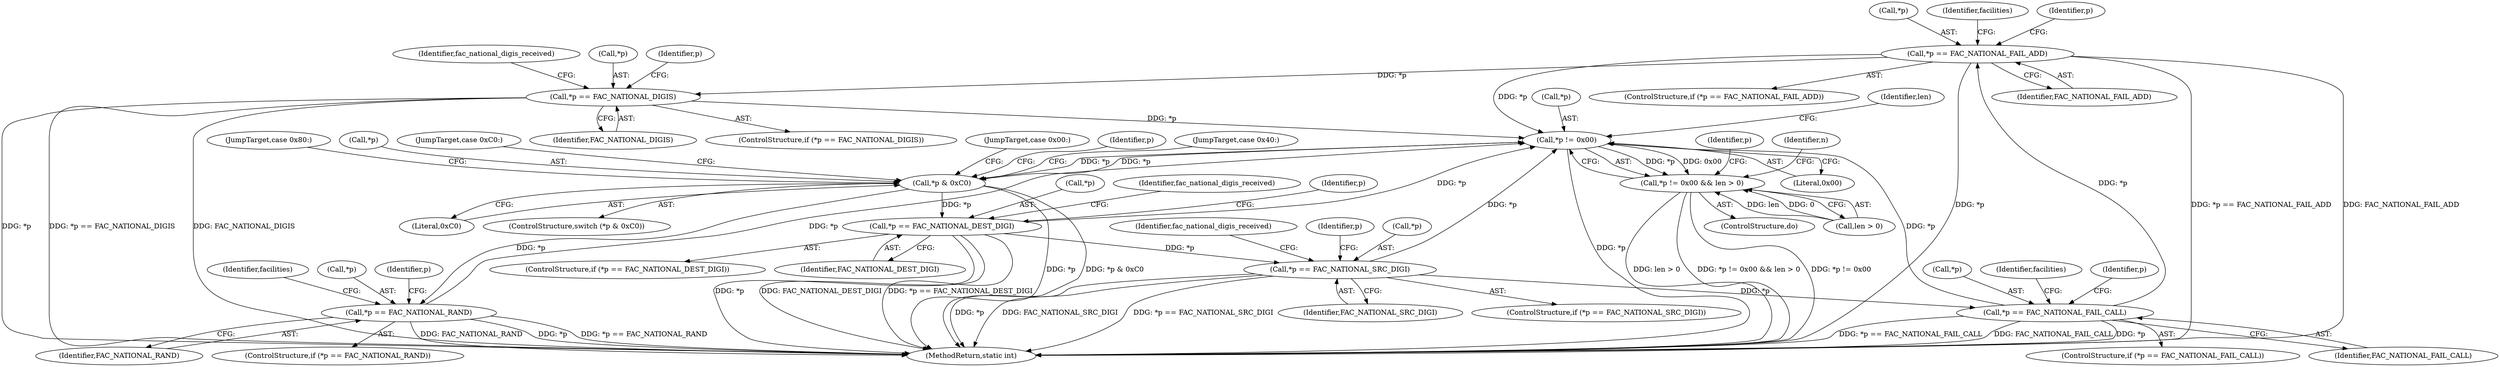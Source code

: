 digraph "0_linux_be20250c13f88375345ad99950190685eda51eb8_1@pointer" {
"1000258" [label="(Call,*p == FAC_NATIONAL_FAIL_ADD)"];
"1000242" [label="(Call,*p == FAC_NATIONAL_FAIL_CALL)"];
"1000215" [label="(Call,*p == FAC_NATIONAL_SRC_DIGI)"];
"1000188" [label="(Call,*p == FAC_NATIONAL_DEST_DIGI)"];
"1000119" [label="(Call,*p & 0xC0)"];
"1000381" [label="(Call,*p != 0x00)"];
"1000258" [label="(Call,*p == FAC_NATIONAL_FAIL_ADD)"];
"1000274" [label="(Call,*p == FAC_NATIONAL_DIGIS)"];
"1000137" [label="(Call,*p == FAC_NATIONAL_RAND)"];
"1000380" [label="(Call,*p != 0x00 && len > 0)"];
"1000188" [label="(Call,*p == FAC_NATIONAL_DEST_DIGI)"];
"1000187" [label="(ControlStructure,if (*p == FAC_NATIONAL_DEST_DIGI))"];
"1000222" [label="(Identifier,fac_national_digis_received)"];
"1000121" [label="(Identifier,p)"];
"1000280" [label="(Identifier,fac_national_digis_received)"];
"1000137" [label="(Call,*p == FAC_NATIONAL_RAND)"];
"1000259" [label="(Call,*p)"];
"1000181" [label="(JumpTarget,case 0xC0:)"];
"1000124" [label="(JumpTarget,case 0x00:)"];
"1000242" [label="(Call,*p == FAC_NATIONAL_FAIL_CALL)"];
"1000382" [label="(Call,*p)"];
"1000244" [label="(Identifier,p)"];
"1000161" [label="(Identifier,p)"];
"1000266" [label="(Identifier,facilities)"];
"1000258" [label="(Call,*p == FAC_NATIONAL_FAIL_ADD)"];
"1000140" [label="(Identifier,FAC_NATIONAL_RAND)"];
"1000122" [label="(Literal,0xC0)"];
"1000261" [label="(Identifier,FAC_NATIONAL_FAIL_ADD)"];
"1000218" [label="(Identifier,FAC_NATIONAL_SRC_DIGI)"];
"1000214" [label="(ControlStructure,if (*p == FAC_NATIONAL_SRC_DIGI))"];
"1000383" [label="(Identifier,p)"];
"1000381" [label="(Call,*p != 0x00)"];
"1000276" [label="(Identifier,p)"];
"1000217" [label="(Identifier,p)"];
"1000380" [label="(Call,*p != 0x00 && len > 0)"];
"1000241" [label="(ControlStructure,if (*p == FAC_NATIONAL_FAIL_CALL))"];
"1000189" [label="(Call,*p)"];
"1000385" [label="(Call,len > 0)"];
"1000216" [label="(Call,*p)"];
"1000243" [label="(Call,*p)"];
"1000135" [label="(JumpTarget,case 0x40:)"];
"1000170" [label="(JumpTarget,case 0x80:)"];
"1000277" [label="(Identifier,FAC_NATIONAL_DIGIS)"];
"1000118" [label="(ControlStructure,switch (*p & 0xC0))"];
"1000257" [label="(ControlStructure,if (*p == FAC_NATIONAL_FAIL_ADD))"];
"1000386" [label="(Identifier,len)"];
"1000119" [label="(Call,*p & 0xC0)"];
"1000273" [label="(ControlStructure,if (*p == FAC_NATIONAL_DIGIS))"];
"1000245" [label="(Identifier,FAC_NATIONAL_FAIL_CALL)"];
"1000195" [label="(Identifier,fac_national_digis_received)"];
"1000136" [label="(ControlStructure,if (*p == FAC_NATIONAL_RAND))"];
"1000143" [label="(Identifier,facilities)"];
"1000120" [label="(Call,*p)"];
"1000275" [label="(Call,*p)"];
"1000274" [label="(Call,*p == FAC_NATIONAL_DIGIS)"];
"1000215" [label="(Call,*p == FAC_NATIONAL_SRC_DIGI)"];
"1000116" [label="(ControlStructure,do)"];
"1000250" [label="(Identifier,facilities)"];
"1000390" [label="(MethodReturn,static int)"];
"1000365" [label="(Identifier,p)"];
"1000260" [label="(Identifier,p)"];
"1000138" [label="(Call,*p)"];
"1000191" [label="(Identifier,FAC_NATIONAL_DEST_DIGI)"];
"1000384" [label="(Literal,0x00)"];
"1000389" [label="(Identifier,n)"];
"1000258" -> "1000257"  [label="AST: "];
"1000258" -> "1000261"  [label="CFG: "];
"1000259" -> "1000258"  [label="AST: "];
"1000261" -> "1000258"  [label="AST: "];
"1000266" -> "1000258"  [label="CFG: "];
"1000276" -> "1000258"  [label="CFG: "];
"1000258" -> "1000390"  [label="DDG: *p"];
"1000258" -> "1000390"  [label="DDG: *p == FAC_NATIONAL_FAIL_ADD"];
"1000258" -> "1000390"  [label="DDG: FAC_NATIONAL_FAIL_ADD"];
"1000242" -> "1000258"  [label="DDG: *p"];
"1000258" -> "1000274"  [label="DDG: *p"];
"1000258" -> "1000381"  [label="DDG: *p"];
"1000242" -> "1000241"  [label="AST: "];
"1000242" -> "1000245"  [label="CFG: "];
"1000243" -> "1000242"  [label="AST: "];
"1000245" -> "1000242"  [label="AST: "];
"1000250" -> "1000242"  [label="CFG: "];
"1000260" -> "1000242"  [label="CFG: "];
"1000242" -> "1000390"  [label="DDG: *p == FAC_NATIONAL_FAIL_CALL"];
"1000242" -> "1000390"  [label="DDG: FAC_NATIONAL_FAIL_CALL"];
"1000242" -> "1000390"  [label="DDG: *p"];
"1000215" -> "1000242"  [label="DDG: *p"];
"1000242" -> "1000381"  [label="DDG: *p"];
"1000215" -> "1000214"  [label="AST: "];
"1000215" -> "1000218"  [label="CFG: "];
"1000216" -> "1000215"  [label="AST: "];
"1000218" -> "1000215"  [label="AST: "];
"1000222" -> "1000215"  [label="CFG: "];
"1000244" -> "1000215"  [label="CFG: "];
"1000215" -> "1000390"  [label="DDG: *p"];
"1000215" -> "1000390"  [label="DDG: FAC_NATIONAL_SRC_DIGI"];
"1000215" -> "1000390"  [label="DDG: *p == FAC_NATIONAL_SRC_DIGI"];
"1000188" -> "1000215"  [label="DDG: *p"];
"1000215" -> "1000381"  [label="DDG: *p"];
"1000188" -> "1000187"  [label="AST: "];
"1000188" -> "1000191"  [label="CFG: "];
"1000189" -> "1000188"  [label="AST: "];
"1000191" -> "1000188"  [label="AST: "];
"1000195" -> "1000188"  [label="CFG: "];
"1000217" -> "1000188"  [label="CFG: "];
"1000188" -> "1000390"  [label="DDG: *p == FAC_NATIONAL_DEST_DIGI"];
"1000188" -> "1000390"  [label="DDG: *p"];
"1000188" -> "1000390"  [label="DDG: FAC_NATIONAL_DEST_DIGI"];
"1000119" -> "1000188"  [label="DDG: *p"];
"1000188" -> "1000381"  [label="DDG: *p"];
"1000119" -> "1000118"  [label="AST: "];
"1000119" -> "1000122"  [label="CFG: "];
"1000120" -> "1000119"  [label="AST: "];
"1000122" -> "1000119"  [label="AST: "];
"1000383" -> "1000119"  [label="CFG: "];
"1000124" -> "1000119"  [label="CFG: "];
"1000135" -> "1000119"  [label="CFG: "];
"1000170" -> "1000119"  [label="CFG: "];
"1000181" -> "1000119"  [label="CFG: "];
"1000119" -> "1000390"  [label="DDG: *p"];
"1000119" -> "1000390"  [label="DDG: *p & 0xC0"];
"1000381" -> "1000119"  [label="DDG: *p"];
"1000119" -> "1000137"  [label="DDG: *p"];
"1000119" -> "1000381"  [label="DDG: *p"];
"1000381" -> "1000380"  [label="AST: "];
"1000381" -> "1000384"  [label="CFG: "];
"1000382" -> "1000381"  [label="AST: "];
"1000384" -> "1000381"  [label="AST: "];
"1000386" -> "1000381"  [label="CFG: "];
"1000380" -> "1000381"  [label="CFG: "];
"1000381" -> "1000390"  [label="DDG: *p"];
"1000381" -> "1000380"  [label="DDG: *p"];
"1000381" -> "1000380"  [label="DDG: 0x00"];
"1000274" -> "1000381"  [label="DDG: *p"];
"1000137" -> "1000381"  [label="DDG: *p"];
"1000274" -> "1000273"  [label="AST: "];
"1000274" -> "1000277"  [label="CFG: "];
"1000275" -> "1000274"  [label="AST: "];
"1000277" -> "1000274"  [label="AST: "];
"1000280" -> "1000274"  [label="CFG: "];
"1000365" -> "1000274"  [label="CFG: "];
"1000274" -> "1000390"  [label="DDG: *p"];
"1000274" -> "1000390"  [label="DDG: *p == FAC_NATIONAL_DIGIS"];
"1000274" -> "1000390"  [label="DDG: FAC_NATIONAL_DIGIS"];
"1000137" -> "1000136"  [label="AST: "];
"1000137" -> "1000140"  [label="CFG: "];
"1000138" -> "1000137"  [label="AST: "];
"1000140" -> "1000137"  [label="AST: "];
"1000143" -> "1000137"  [label="CFG: "];
"1000161" -> "1000137"  [label="CFG: "];
"1000137" -> "1000390"  [label="DDG: FAC_NATIONAL_RAND"];
"1000137" -> "1000390"  [label="DDG: *p"];
"1000137" -> "1000390"  [label="DDG: *p == FAC_NATIONAL_RAND"];
"1000380" -> "1000116"  [label="AST: "];
"1000380" -> "1000385"  [label="CFG: "];
"1000385" -> "1000380"  [label="AST: "];
"1000121" -> "1000380"  [label="CFG: "];
"1000389" -> "1000380"  [label="CFG: "];
"1000380" -> "1000390"  [label="DDG: *p != 0x00 && len > 0"];
"1000380" -> "1000390"  [label="DDG: *p != 0x00"];
"1000380" -> "1000390"  [label="DDG: len > 0"];
"1000385" -> "1000380"  [label="DDG: len"];
"1000385" -> "1000380"  [label="DDG: 0"];
}
